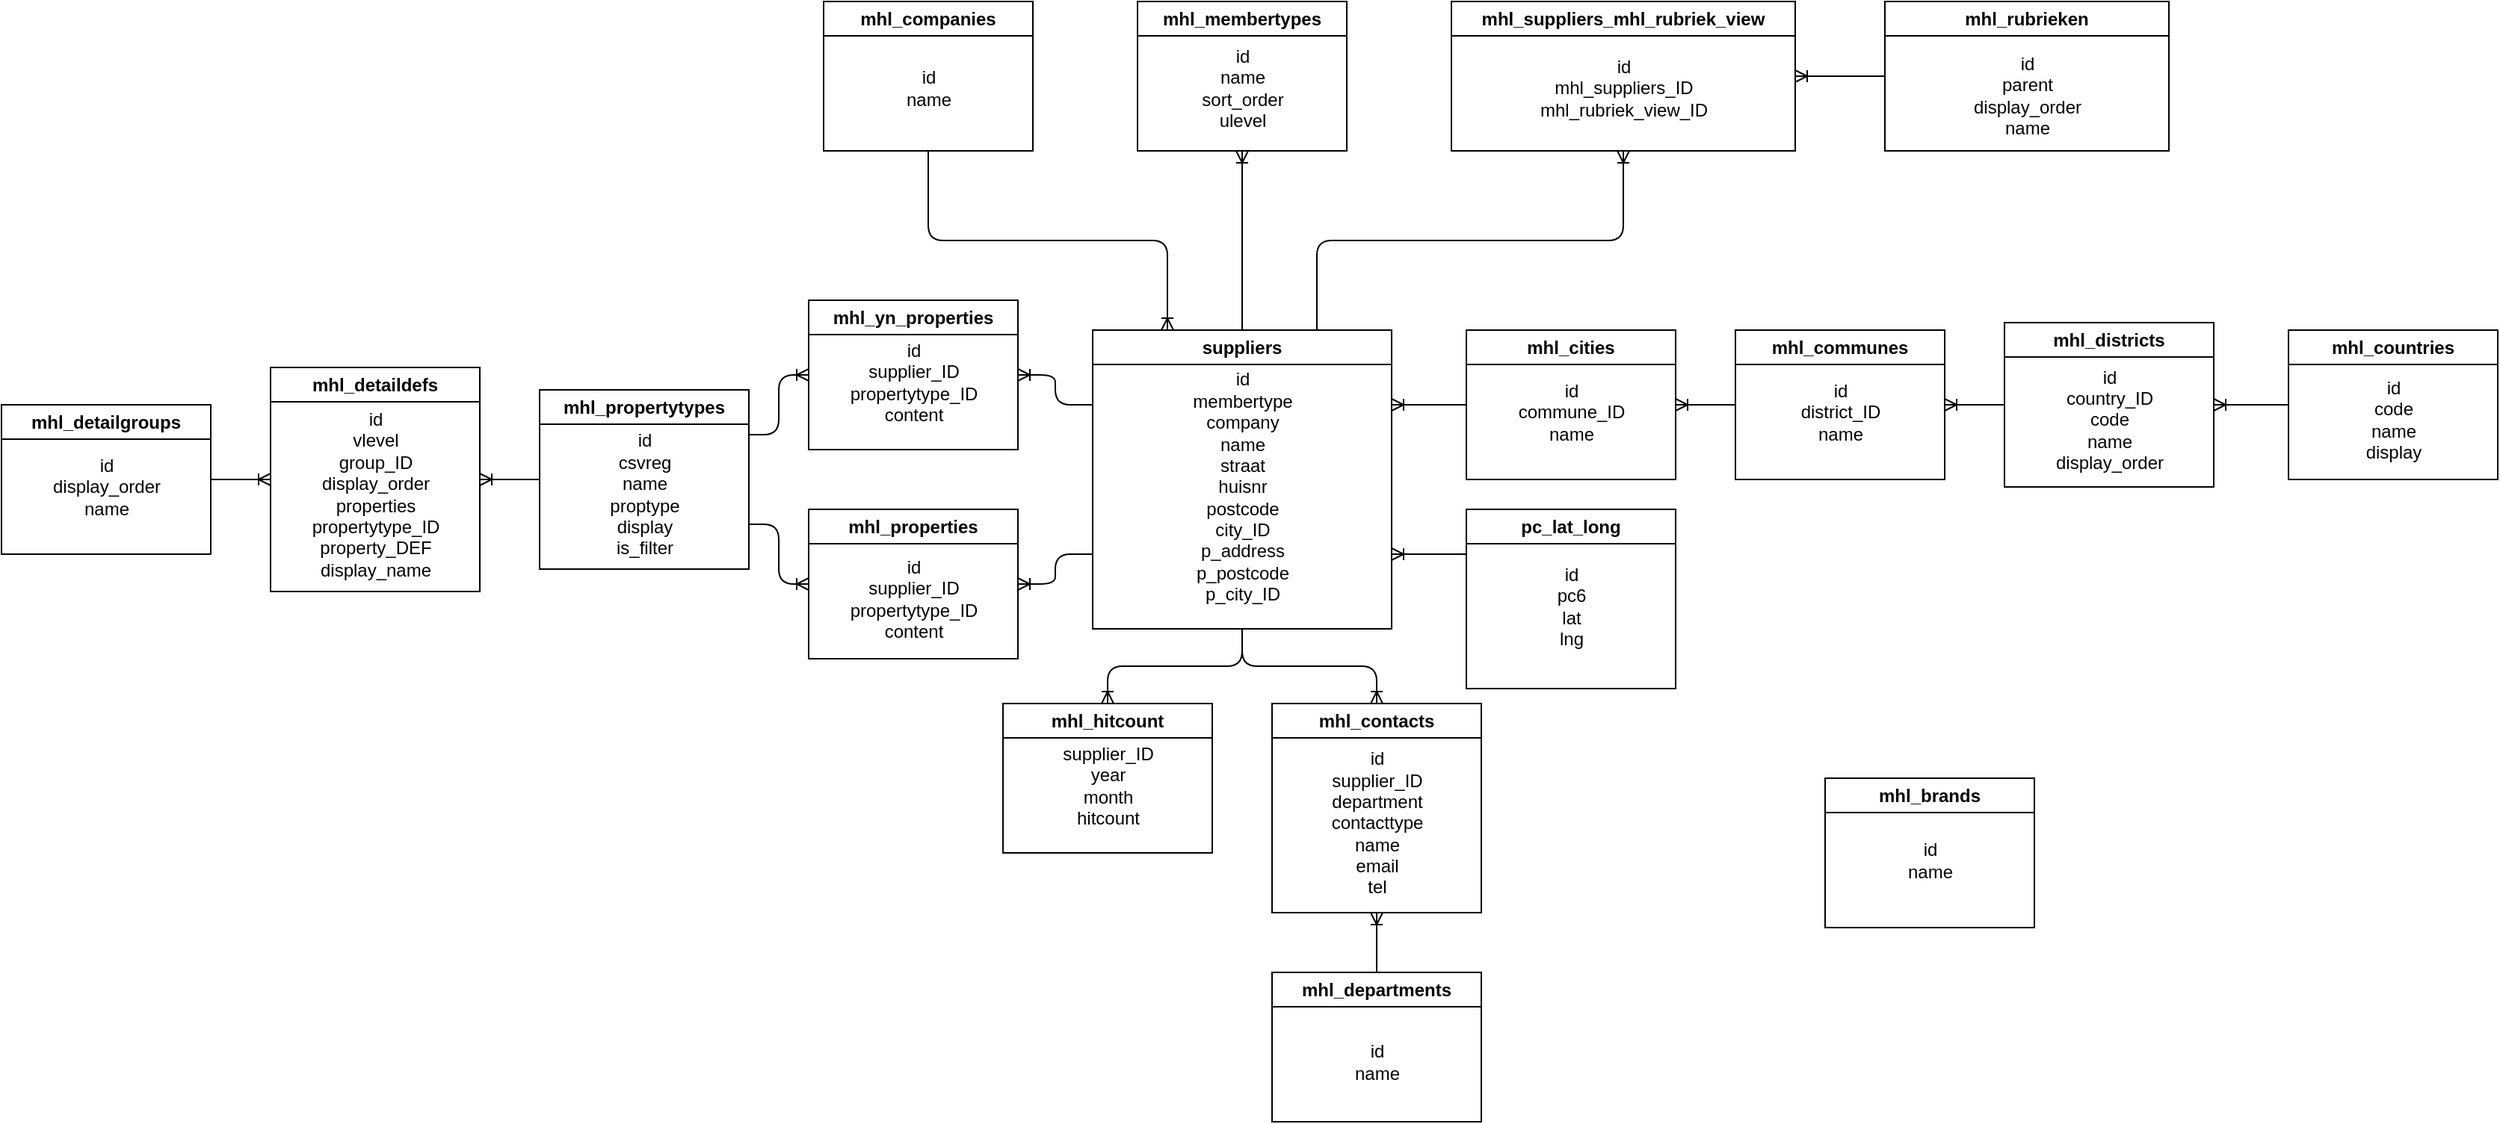 <mxfile>
    <diagram id="S1GNPO0mFxfOkr_b8TGO" name="Page-1">
        <mxGraphModel dx="1705" dy="2179" grid="1" gridSize="10" guides="1" tooltips="1" connect="1" arrows="1" fold="1" page="1" pageScale="1" pageWidth="827" pageHeight="1169" background="#FFFFFF" math="0" shadow="0">
            <root>
                <mxCell id="0"/>
                <mxCell id="1" parent="0"/>
                <mxCell id="2" value="mhl_cities" style="swimlane;whiteSpace=wrap;html=1;" parent="1" vertex="1">
                    <mxGeometry x="530" y="120" width="140" height="100" as="geometry"/>
                </mxCell>
                <mxCell id="16" value="id&lt;div&gt;commune_ID&lt;/div&gt;&lt;div&gt;name&lt;/div&gt;" style="text;html=1;align=center;verticalAlign=middle;resizable=0;points=[];autosize=1;strokeColor=none;fillColor=none;" parent="2" vertex="1">
                    <mxGeometry x="25" y="25" width="90" height="60" as="geometry"/>
                </mxCell>
                <mxCell id="3" value="mhl_suppliers_mhl_rubriek_view" style="swimlane;whiteSpace=wrap;html=1;" parent="1" vertex="1">
                    <mxGeometry x="520" y="-100" width="230" height="100" as="geometry"/>
                </mxCell>
                <mxCell id="35" value="id&lt;div&gt;mhl_suppliers_ID&lt;/div&gt;&lt;div&gt;mhl_rubriek_view_ID&lt;/div&gt;" style="text;html=1;align=center;verticalAlign=middle;resizable=0;points=[];autosize=1;strokeColor=none;fillColor=none;" parent="3" vertex="1">
                    <mxGeometry x="45" y="28" width="140" height="60" as="geometry"/>
                </mxCell>
                <mxCell id="4" value="mhl_rubrieken" style="swimlane;whiteSpace=wrap;html=1;" parent="1" vertex="1">
                    <mxGeometry x="810" y="-100" width="190" height="100" as="geometry"/>
                </mxCell>
                <mxCell id="36" value="id&lt;div&gt;parent&lt;/div&gt;&lt;div&gt;display_order&lt;/div&gt;&lt;div&gt;name&lt;/div&gt;" style="text;html=1;align=center;verticalAlign=middle;resizable=0;points=[];autosize=1;strokeColor=none;fillColor=none;" parent="4" vertex="1">
                    <mxGeometry x="45" y="28" width="100" height="70" as="geometry"/>
                </mxCell>
                <mxCell id="5" value="mhl_membertypes" style="swimlane;whiteSpace=wrap;html=1;" parent="1" vertex="1">
                    <mxGeometry x="310" y="-100" width="140" height="100" as="geometry"/>
                </mxCell>
                <mxCell id="34" value="id&lt;div&gt;name&lt;/div&gt;&lt;div&gt;sort_order&lt;/div&gt;&lt;div&gt;ulevel&lt;/div&gt;" style="text;html=1;align=center;verticalAlign=middle;resizable=0;points=[];autosize=1;strokeColor=none;fillColor=none;" parent="5" vertex="1">
                    <mxGeometry x="30" y="23" width="80" height="70" as="geometry"/>
                </mxCell>
                <mxCell id="6" value="suppliers" style="swimlane;whiteSpace=wrap;html=1;" parent="1" vertex="1">
                    <mxGeometry x="280" y="120" width="200" height="200" as="geometry"/>
                </mxCell>
                <mxCell id="15" value="id&lt;div&gt;membertype&lt;/div&gt;&lt;div&gt;company&lt;/div&gt;&lt;div&gt;name&lt;/div&gt;&lt;div&gt;straat&lt;/div&gt;&lt;div&gt;huisnr&lt;/div&gt;&lt;div&gt;postcode&lt;/div&gt;&lt;div&gt;city_ID&lt;/div&gt;&lt;div&gt;p_address&lt;/div&gt;&lt;div&gt;p_postcode&lt;/div&gt;&lt;div&gt;p_city_ID&lt;/div&gt;" style="text;html=1;align=center;verticalAlign=middle;resizable=0;points=[];autosize=1;strokeColor=none;fillColor=none;" parent="6" vertex="1">
                    <mxGeometry x="55" y="20" width="90" height="170" as="geometry"/>
                </mxCell>
                <mxCell id="7" value="mhl_contacts" style="swimlane;whiteSpace=wrap;html=1;" parent="1" vertex="1">
                    <mxGeometry x="400" y="370" width="140" height="140" as="geometry"/>
                </mxCell>
                <mxCell id="30" value="id&lt;div&gt;supplier_ID&lt;/div&gt;&lt;div&gt;department&lt;/div&gt;&lt;div&gt;contacttype&lt;/div&gt;&lt;div&gt;name&lt;/div&gt;&lt;div&gt;email&lt;/div&gt;&lt;div&gt;tel&lt;/div&gt;" style="text;html=1;align=center;verticalAlign=middle;resizable=0;points=[];autosize=1;strokeColor=none;fillColor=none;" parent="7" vertex="1">
                    <mxGeometry x="30" y="25" width="80" height="110" as="geometry"/>
                </mxCell>
                <mxCell id="8" value="mhl_communes" style="swimlane;whiteSpace=wrap;html=1;" parent="1" vertex="1">
                    <mxGeometry x="710" y="120" width="140" height="100" as="geometry"/>
                </mxCell>
                <mxCell id="17" value="id&lt;div&gt;district_ID&lt;/div&gt;&lt;div&gt;name&lt;/div&gt;" style="text;html=1;align=center;verticalAlign=middle;resizable=0;points=[];autosize=1;strokeColor=none;fillColor=none;" parent="8" vertex="1">
                    <mxGeometry x="30" y="25" width="80" height="60" as="geometry"/>
                </mxCell>
                <mxCell id="9" value="mhl_propertytypes" style="swimlane;whiteSpace=wrap;html=1;" parent="1" vertex="1">
                    <mxGeometry x="-90" y="160" width="140" height="120" as="geometry"/>
                </mxCell>
                <mxCell id="25" value="id&lt;div&gt;csvreg&lt;/div&gt;&lt;div&gt;name&lt;/div&gt;&lt;div&gt;proptype&lt;/div&gt;&lt;div&gt;display&lt;/div&gt;&lt;div&gt;is_filter&lt;/div&gt;" style="text;html=1;align=center;verticalAlign=middle;resizable=0;points=[];autosize=1;strokeColor=none;fillColor=none;" parent="9" vertex="1">
                    <mxGeometry x="35" y="20" width="70" height="100" as="geometry"/>
                </mxCell>
                <mxCell id="10" value="mhl_detaildefs" style="swimlane;whiteSpace=wrap;html=1;" parent="1" vertex="1">
                    <mxGeometry x="-270" y="145" width="140" height="150" as="geometry"/>
                </mxCell>
                <mxCell id="26" value="id&lt;div&gt;vlevel&lt;/div&gt;&lt;div&gt;group_ID&lt;/div&gt;&lt;div&gt;display_order&lt;/div&gt;&lt;div&gt;properties&lt;/div&gt;&lt;div&gt;propertytype_ID&lt;/div&gt;&lt;div&gt;property_DEF&lt;/div&gt;&lt;div&gt;display_name&lt;/div&gt;" style="text;html=1;align=center;verticalAlign=middle;resizable=0;points=[];autosize=1;strokeColor=none;fillColor=none;" parent="10" vertex="1">
                    <mxGeometry x="15" y="20" width="110" height="130" as="geometry"/>
                </mxCell>
                <mxCell id="11" value="mhl_hitcount" style="swimlane;whiteSpace=wrap;html=1;" parent="1" vertex="1">
                    <mxGeometry x="220" y="370" width="140" height="100" as="geometry"/>
                </mxCell>
                <mxCell id="29" value="supplier_ID&lt;div&gt;year&lt;/div&gt;&lt;div&gt;month&lt;/div&gt;&lt;div&gt;hitcount&lt;/div&gt;" style="text;html=1;align=center;verticalAlign=middle;resizable=0;points=[];autosize=1;strokeColor=none;fillColor=none;" parent="11" vertex="1">
                    <mxGeometry x="30" y="20" width="80" height="70" as="geometry"/>
                </mxCell>
                <mxCell id="12" value="mhl_yn_properties" style="swimlane;whiteSpace=wrap;html=1;" parent="1" vertex="1">
                    <mxGeometry x="90" y="100" width="140" height="100" as="geometry"/>
                </mxCell>
                <mxCell id="22" value="id&lt;div&gt;supplier_ID&lt;/div&gt;&lt;div&gt;propertytype_ID&lt;/div&gt;&lt;div&gt;content&lt;/div&gt;" style="text;html=1;align=center;verticalAlign=middle;resizable=0;points=[];autosize=1;strokeColor=none;fillColor=none;" parent="12" vertex="1">
                    <mxGeometry x="15" y="20" width="110" height="70" as="geometry"/>
                </mxCell>
                <mxCell id="13" value="mhl_departments" style="swimlane;whiteSpace=wrap;html=1;" parent="1" vertex="1">
                    <mxGeometry x="400" y="550" width="140" height="100" as="geometry"/>
                </mxCell>
                <mxCell id="31" value="id&lt;div&gt;name&lt;/div&gt;" style="text;html=1;align=center;verticalAlign=middle;resizable=0;points=[];autosize=1;strokeColor=none;fillColor=none;" parent="13" vertex="1">
                    <mxGeometry x="45" y="40" width="50" height="40" as="geometry"/>
                </mxCell>
                <mxCell id="18" value="mhl_districts" style="swimlane;whiteSpace=wrap;html=1;" parent="1" vertex="1">
                    <mxGeometry x="890" y="115" width="140" height="110" as="geometry"/>
                </mxCell>
                <mxCell id="19" value="id&lt;div&gt;country_ID&lt;/div&gt;&lt;div&gt;code&lt;/div&gt;&lt;div&gt;name&lt;/div&gt;&lt;div&gt;display_order&lt;/div&gt;" style="text;html=1;align=center;verticalAlign=middle;resizable=0;points=[];autosize=1;strokeColor=none;fillColor=none;" parent="18" vertex="1">
                    <mxGeometry x="20" y="20" width="100" height="90" as="geometry"/>
                </mxCell>
                <mxCell id="20" value="mhl_countries" style="swimlane;whiteSpace=wrap;html=1;" parent="1" vertex="1">
                    <mxGeometry x="1080" y="120" width="140" height="100" as="geometry"/>
                </mxCell>
                <mxCell id="21" value="id&lt;div&gt;code&lt;div&gt;name&lt;/div&gt;&lt;/div&gt;&lt;div&gt;display&lt;/div&gt;" style="text;html=1;align=center;verticalAlign=middle;resizable=0;points=[];autosize=1;strokeColor=none;fillColor=none;" parent="20" vertex="1">
                    <mxGeometry x="40" y="25" width="60" height="70" as="geometry"/>
                </mxCell>
                <mxCell id="23" value="mhl_properties" style="swimlane;whiteSpace=wrap;html=1;" parent="1" vertex="1">
                    <mxGeometry x="90" y="240" width="140" height="100" as="geometry"/>
                </mxCell>
                <mxCell id="24" value="id&lt;div&gt;supplier_ID&lt;/div&gt;&lt;div&gt;propertytype_ID&lt;/div&gt;&lt;div&gt;content&lt;/div&gt;" style="text;html=1;align=center;verticalAlign=middle;resizable=0;points=[];autosize=1;strokeColor=none;fillColor=none;" parent="23" vertex="1">
                    <mxGeometry x="15" y="25" width="110" height="70" as="geometry"/>
                </mxCell>
                <mxCell id="27" value="mhl_detailgroups" style="swimlane;whiteSpace=wrap;html=1;" parent="1" vertex="1">
                    <mxGeometry x="-450" y="170" width="140" height="100" as="geometry"/>
                </mxCell>
                <mxCell id="28" value="id&lt;div&gt;display_order&lt;div&gt;name&lt;/div&gt;&lt;/div&gt;" style="text;html=1;align=center;verticalAlign=middle;resizable=0;points=[];autosize=1;strokeColor=none;fillColor=none;" parent="27" vertex="1">
                    <mxGeometry x="20" y="25" width="100" height="60" as="geometry"/>
                </mxCell>
                <mxCell id="32" value="mhl_companies" style="swimlane;whiteSpace=wrap;html=1;" parent="1" vertex="1">
                    <mxGeometry x="100" y="-100" width="140" height="100" as="geometry"/>
                </mxCell>
                <mxCell id="33" value="id&lt;div&gt;name&lt;/div&gt;" style="text;html=1;align=center;verticalAlign=middle;resizable=0;points=[];autosize=1;strokeColor=none;fillColor=none;" parent="32" vertex="1">
                    <mxGeometry x="45" y="38" width="50" height="40" as="geometry"/>
                </mxCell>
                <mxCell id="37" value="pc_lat_long" style="swimlane;whiteSpace=wrap;html=1;" parent="1" vertex="1">
                    <mxGeometry x="530" y="240" width="140" height="120" as="geometry"/>
                </mxCell>
                <mxCell id="41" value="id&lt;div&gt;pc6&lt;/div&gt;&lt;div&gt;lat&lt;/div&gt;&lt;div&gt;lng&lt;/div&gt;" style="text;html=1;align=center;verticalAlign=middle;resizable=0;points=[];autosize=1;strokeColor=none;fillColor=none;" parent="37" vertex="1">
                    <mxGeometry x="50" y="30" width="40" height="70" as="geometry"/>
                </mxCell>
                <mxCell id="38" value="mhl_brands" style="swimlane;whiteSpace=wrap;html=1;" parent="1" vertex="1">
                    <mxGeometry x="770" y="420" width="140" height="100" as="geometry"/>
                </mxCell>
                <mxCell id="39" value="id&lt;div&gt;name&lt;/div&gt;" style="text;html=1;align=center;verticalAlign=middle;resizable=0;points=[];autosize=1;strokeColor=none;fillColor=none;" parent="38" vertex="1">
                    <mxGeometry x="45" y="35" width="50" height="40" as="geometry"/>
                </mxCell>
                <mxCell id="46" value="" style="fontSize=12;html=1;endArrow=ERoneToMany;entryX=1;entryY=0.5;entryDx=0;entryDy=0;exitX=0;exitY=0.5;exitDx=0;exitDy=0;" parent="1" source="20" target="18" edge="1">
                    <mxGeometry width="100" height="100" relative="1" as="geometry">
                        <mxPoint x="360" y="370" as="sourcePoint"/>
                        <mxPoint x="890" y="260" as="targetPoint"/>
                    </mxGeometry>
                </mxCell>
                <mxCell id="48" value="" style="fontSize=12;html=1;endArrow=ERoneToMany;exitX=0;exitY=0.5;exitDx=0;exitDy=0;entryX=1;entryY=0.5;entryDx=0;entryDy=0;" parent="1" source="18" target="8" edge="1">
                    <mxGeometry width="100" height="100" relative="1" as="geometry">
                        <mxPoint x="360" y="370" as="sourcePoint"/>
                        <mxPoint x="460" y="270" as="targetPoint"/>
                    </mxGeometry>
                </mxCell>
                <mxCell id="49" value="" style="edgeStyle=entityRelationEdgeStyle;fontSize=12;html=1;endArrow=ERoneToMany;entryX=1;entryY=0.25;entryDx=0;entryDy=0;exitX=0;exitY=0.5;exitDx=0;exitDy=0;" parent="1" source="2" target="6" edge="1">
                    <mxGeometry width="100" height="100" relative="1" as="geometry">
                        <mxPoint x="360" y="370" as="sourcePoint"/>
                        <mxPoint x="460" y="270" as="targetPoint"/>
                    </mxGeometry>
                </mxCell>
                <mxCell id="50" value="" style="edgeStyle=entityRelationEdgeStyle;fontSize=12;html=1;endArrow=ERoneToMany;exitX=0;exitY=0.5;exitDx=0;exitDy=0;entryX=1;entryY=0.5;entryDx=0;entryDy=0;" parent="1" source="8" target="2" edge="1">
                    <mxGeometry width="100" height="100" relative="1" as="geometry">
                        <mxPoint x="360" y="370" as="sourcePoint"/>
                        <mxPoint x="460" y="270" as="targetPoint"/>
                    </mxGeometry>
                </mxCell>
                <mxCell id="51" value="" style="edgeStyle=orthogonalEdgeStyle;fontSize=12;html=1;endArrow=ERoneToMany;exitX=0.5;exitY=1;exitDx=0;exitDy=0;entryX=0.5;entryY=0;entryDx=0;entryDy=0;" parent="1" source="6" target="11" edge="1">
                    <mxGeometry width="100" height="100" relative="1" as="geometry">
                        <mxPoint x="50" y="520" as="sourcePoint"/>
                        <mxPoint x="150" y="420" as="targetPoint"/>
                    </mxGeometry>
                </mxCell>
                <mxCell id="52" value="" style="edgeStyle=orthogonalEdgeStyle;fontSize=12;html=1;endArrow=ERoneToMany;exitX=0.5;exitY=1;exitDx=0;exitDy=0;entryX=0.5;entryY=0;entryDx=0;entryDy=0;" parent="1" source="6" target="7" edge="1">
                    <mxGeometry width="100" height="100" relative="1" as="geometry">
                        <mxPoint x="730" y="520" as="sourcePoint"/>
                        <mxPoint x="830" y="420" as="targetPoint"/>
                    </mxGeometry>
                </mxCell>
                <mxCell id="55" value="" style="fontSize=12;html=1;endArrow=ERoneToMany;entryX=0.5;entryY=1;entryDx=0;entryDy=0;exitX=0.5;exitY=0;exitDx=0;exitDy=0;" parent="1" source="13" target="7" edge="1">
                    <mxGeometry width="100" height="100" relative="1" as="geometry">
                        <mxPoint x="360" y="370" as="sourcePoint"/>
                        <mxPoint x="460" y="270" as="targetPoint"/>
                    </mxGeometry>
                </mxCell>
                <mxCell id="56" value="" style="edgeStyle=orthogonalEdgeStyle;fontSize=12;html=1;endArrow=ERoneToMany;exitX=0;exitY=0.75;exitDx=0;exitDy=0;entryX=1;entryY=0.5;entryDx=0;entryDy=0;" parent="1" source="6" target="23" edge="1">
                    <mxGeometry width="100" height="100" relative="1" as="geometry">
                        <mxPoint x="360" y="370" as="sourcePoint"/>
                        <mxPoint x="460" y="270" as="targetPoint"/>
                    </mxGeometry>
                </mxCell>
                <mxCell id="57" value="" style="edgeStyle=orthogonalEdgeStyle;fontSize=12;html=1;endArrow=ERoneToMany;exitX=0;exitY=0.25;exitDx=0;exitDy=0;entryX=1;entryY=0.5;entryDx=0;entryDy=0;" parent="1" source="6" target="12" edge="1">
                    <mxGeometry width="100" height="100" relative="1" as="geometry">
                        <mxPoint x="360" y="370" as="sourcePoint"/>
                        <mxPoint x="460" y="270" as="targetPoint"/>
                    </mxGeometry>
                </mxCell>
                <mxCell id="58" value="" style="edgeStyle=orthogonalEdgeStyle;fontSize=12;html=1;endArrow=ERoneToMany;exitX=1;exitY=0.75;exitDx=0;exitDy=0;entryX=0;entryY=0.5;entryDx=0;entryDy=0;" parent="1" source="9" target="23" edge="1">
                    <mxGeometry width="100" height="100" relative="1" as="geometry">
                        <mxPoint x="-180" y="440" as="sourcePoint"/>
                        <mxPoint y="430" as="targetPoint"/>
                    </mxGeometry>
                </mxCell>
                <mxCell id="60" value="" style="edgeStyle=entityRelationEdgeStyle;fontSize=12;html=1;endArrow=ERoneToMany;exitX=0;exitY=0.5;exitDx=0;exitDy=0;entryX=1;entryY=0.5;entryDx=0;entryDy=0;" parent="1" source="9" target="10" edge="1">
                    <mxGeometry width="100" height="100" relative="1" as="geometry">
                        <mxPoint x="-290" y="460" as="sourcePoint"/>
                        <mxPoint x="-190" y="360" as="targetPoint"/>
                    </mxGeometry>
                </mxCell>
                <mxCell id="61" value="" style="fontSize=12;html=1;endArrow=ERoneToMany;entryX=0;entryY=0.5;entryDx=0;entryDy=0;exitX=1;exitY=0.5;exitDx=0;exitDy=0;" parent="1" source="27" target="10" edge="1">
                    <mxGeometry width="100" height="100" relative="1" as="geometry">
                        <mxPoint x="-320" y="310" as="sourcePoint"/>
                        <mxPoint x="-380" y="420" as="targetPoint"/>
                    </mxGeometry>
                </mxCell>
                <mxCell id="62" value="" style="edgeStyle=orthogonalEdgeStyle;fontSize=12;html=1;endArrow=ERoneToMany;entryX=0.25;entryY=0;entryDx=0;entryDy=0;exitX=0.5;exitY=1;exitDx=0;exitDy=0;" parent="1" source="32" target="6" edge="1">
                    <mxGeometry width="100" height="100" relative="1" as="geometry">
                        <mxPoint x="-110" y="20" as="sourcePoint"/>
                        <mxPoint x="-10" y="-80" as="targetPoint"/>
                    </mxGeometry>
                </mxCell>
                <mxCell id="63" value="" style="fontSize=12;html=1;endArrow=ERoneToMany;exitX=0.5;exitY=0;exitDx=0;exitDy=0;entryX=0.5;entryY=1;entryDx=0;entryDy=0;" parent="1" source="6" target="5" edge="1">
                    <mxGeometry width="100" height="100" relative="1" as="geometry">
                        <mxPoint x="460" y="40" as="sourcePoint"/>
                        <mxPoint x="380" y="50" as="targetPoint"/>
                    </mxGeometry>
                </mxCell>
                <mxCell id="64" value="" style="edgeStyle=orthogonalEdgeStyle;fontSize=12;html=1;endArrow=ERoneToMany;exitX=0.75;exitY=0;exitDx=0;exitDy=0;entryX=0.5;entryY=1;entryDx=0;entryDy=0;" parent="1" source="6" target="3" edge="1">
                    <mxGeometry width="100" height="100" relative="1" as="geometry">
                        <mxPoint x="510" y="115" as="sourcePoint"/>
                        <mxPoint x="610" y="15" as="targetPoint"/>
                    </mxGeometry>
                </mxCell>
                <mxCell id="65" value="" style="edgeStyle=entityRelationEdgeStyle;fontSize=12;html=1;endArrow=ERoneToMany;exitX=0;exitY=0.5;exitDx=0;exitDy=0;entryX=1;entryY=0.5;entryDx=0;entryDy=0;" parent="1" source="4" target="3" edge="1">
                    <mxGeometry width="100" height="100" relative="1" as="geometry">
                        <mxPoint x="830" y="40" as="sourcePoint"/>
                        <mxPoint x="800" y="-10" as="targetPoint"/>
                    </mxGeometry>
                </mxCell>
                <mxCell id="66" value="" style="edgeStyle=orthogonalEdgeStyle;fontSize=12;html=1;endArrow=ERoneToMany;entryX=0;entryY=0.5;entryDx=0;entryDy=0;exitX=1;exitY=0.25;exitDx=0;exitDy=0;" parent="1" source="9" target="12" edge="1">
                    <mxGeometry width="100" height="100" relative="1" as="geometry">
                        <mxPoint x="20" y="80" as="sourcePoint"/>
                        <mxPoint x="49.5" y="130" as="targetPoint"/>
                    </mxGeometry>
                </mxCell>
                <mxCell id="68" value="" style="fontSize=12;html=1;endArrow=ERoneToMany;exitX=0;exitY=0.25;exitDx=0;exitDy=0;" parent="1" source="37" edge="1">
                    <mxGeometry width="100" height="100" relative="1" as="geometry">
                        <mxPoint x="855" y="380" as="sourcePoint"/>
                        <mxPoint x="480" y="270" as="targetPoint"/>
                        <Array as="points"/>
                    </mxGeometry>
                </mxCell>
            </root>
        </mxGraphModel>
    </diagram>
</mxfile>